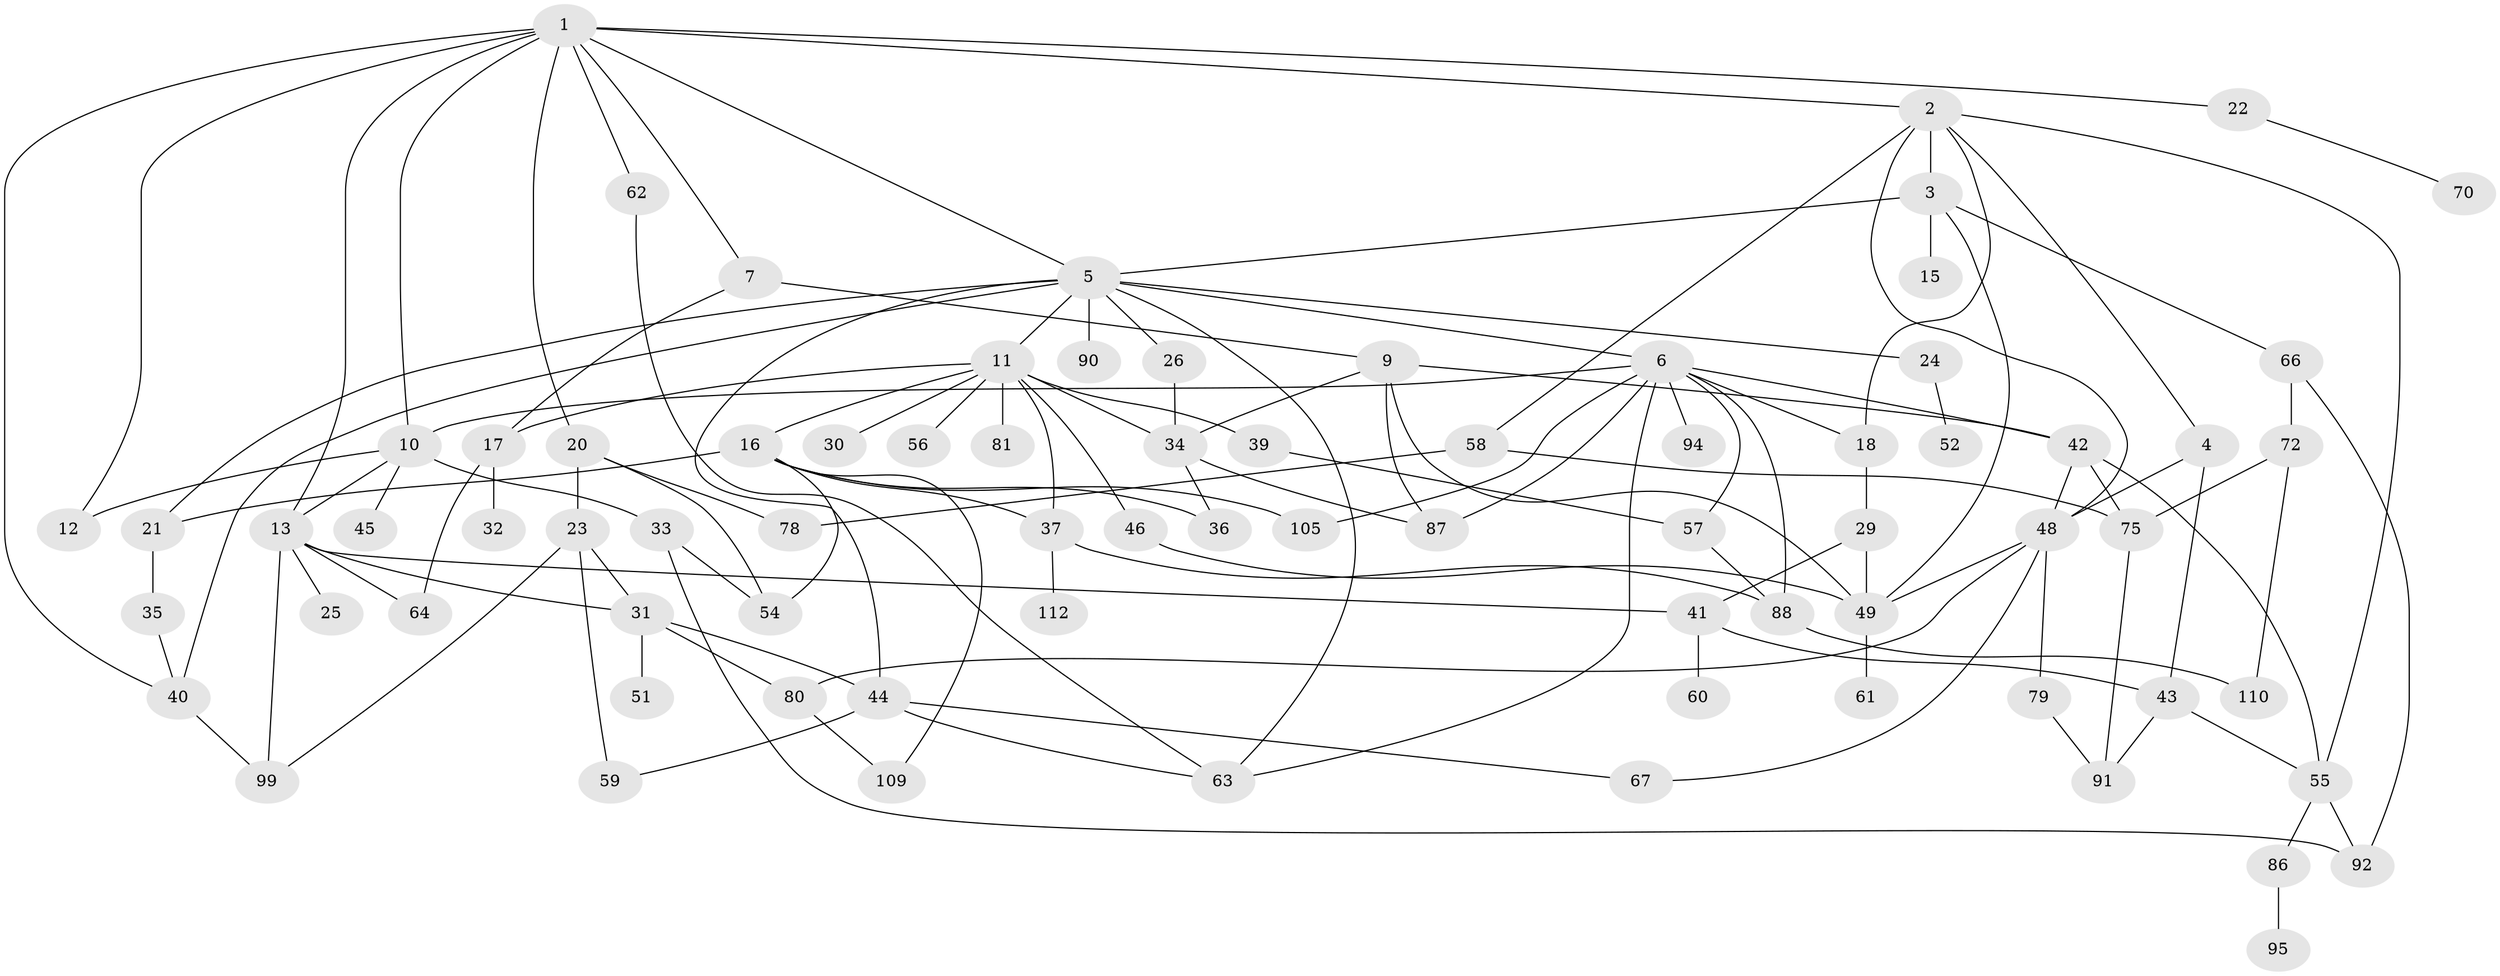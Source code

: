 // original degree distribution, {8: 0.008849557522123894, 7: 0.017699115044247787, 5: 0.07964601769911504, 2: 0.30973451327433627, 11: 0.008849557522123894, 3: 0.19469026548672566, 6: 0.017699115044247787, 4: 0.1592920353982301, 10: 0.008849557522123894, 1: 0.19469026548672566}
// Generated by graph-tools (version 1.1) at 2025/10/02/27/25 16:10:55]
// undirected, 77 vertices, 128 edges
graph export_dot {
graph [start="1"]
  node [color=gray90,style=filled];
  1 [super="+19"];
  2;
  3;
  4 [super="+65"];
  5 [super="+8"];
  6 [super="+53"];
  7;
  9 [super="+76"];
  10 [super="+27"];
  11 [super="+96"];
  12 [super="+85"];
  13 [super="+14"];
  15;
  16 [super="+28"];
  17 [super="+111"];
  18 [super="+47"];
  20;
  21 [super="+38"];
  22;
  23 [super="+97"];
  24;
  25;
  26;
  29;
  30;
  31;
  32;
  33;
  34 [super="+82"];
  35 [super="+84"];
  36 [super="+74"];
  37 [super="+113"];
  39;
  40 [super="+50"];
  41 [super="+98"];
  42;
  43;
  44 [super="+69"];
  45 [super="+89"];
  46;
  48 [super="+77"];
  49 [super="+68"];
  51;
  52;
  54 [super="+104"];
  55 [super="+73"];
  56;
  57;
  58 [super="+71"];
  59;
  60;
  61;
  62;
  63;
  64;
  66;
  67;
  70;
  72;
  75 [super="+102"];
  78 [super="+106"];
  79;
  80 [super="+101"];
  81 [super="+83"];
  86 [super="+107"];
  87 [super="+108"];
  88 [super="+103"];
  90;
  91;
  92 [super="+93"];
  94;
  95;
  99 [super="+100"];
  105;
  109;
  110;
  112;
  1 -- 2;
  1 -- 7;
  1 -- 12;
  1 -- 20;
  1 -- 22;
  1 -- 62;
  1 -- 40;
  1 -- 13;
  1 -- 5;
  1 -- 10;
  2 -- 3;
  2 -- 4;
  2 -- 48;
  2 -- 58;
  2 -- 18;
  2 -- 55;
  3 -- 5;
  3 -- 15;
  3 -- 66;
  3 -- 49;
  4 -- 48;
  4 -- 43;
  5 -- 6;
  5 -- 11;
  5 -- 21;
  5 -- 24;
  5 -- 26;
  5 -- 63;
  5 -- 90;
  5 -- 44;
  5 -- 40;
  6 -- 10;
  6 -- 18;
  6 -- 57;
  6 -- 94;
  6 -- 87;
  6 -- 105;
  6 -- 42;
  6 -- 63;
  6 -- 88;
  7 -- 9;
  7 -- 17;
  9 -- 42;
  9 -- 49;
  9 -- 87;
  9 -- 34;
  10 -- 13;
  10 -- 45;
  10 -- 33;
  10 -- 12;
  11 -- 16;
  11 -- 30;
  11 -- 39;
  11 -- 46;
  11 -- 56;
  11 -- 81;
  11 -- 34;
  11 -- 37;
  11 -- 17;
  13 -- 25;
  13 -- 64;
  13 -- 99;
  13 -- 31;
  13 -- 41;
  16 -- 105;
  16 -- 21;
  16 -- 54;
  16 -- 37;
  16 -- 36;
  16 -- 109;
  17 -- 32;
  17 -- 64;
  18 -- 29;
  20 -- 23;
  20 -- 78;
  20 -- 54;
  21 -- 35;
  22 -- 70;
  23 -- 31;
  23 -- 99;
  23 -- 59;
  24 -- 52;
  26 -- 34;
  29 -- 41 [weight=2];
  29 -- 49;
  31 -- 44;
  31 -- 51;
  31 -- 80;
  33 -- 54;
  33 -- 92;
  34 -- 36;
  34 -- 87;
  35 -- 40;
  37 -- 112;
  37 -- 88;
  39 -- 57;
  40 -- 99;
  41 -- 43;
  41 -- 60;
  42 -- 75;
  42 -- 48;
  42 -- 55;
  43 -- 55;
  43 -- 91;
  44 -- 59;
  44 -- 67;
  44 -- 63;
  46 -- 49;
  48 -- 79;
  48 -- 67;
  48 -- 49;
  48 -- 80;
  49 -- 61;
  55 -- 86;
  55 -- 92;
  57 -- 88;
  58 -- 75;
  58 -- 78;
  62 -- 63;
  66 -- 72;
  66 -- 92;
  72 -- 75;
  72 -- 110;
  75 -- 91;
  79 -- 91;
  80 -- 109;
  86 -- 95;
  88 -- 110;
}
